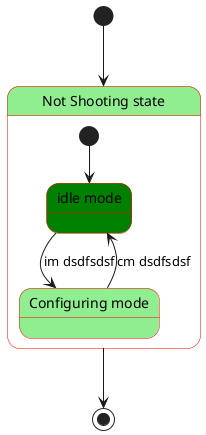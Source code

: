 @startuml

skinparam state{
    startColor red
    endColor yellow
    backgroundColor lightGreen
    backgroundColor<<kk>> Green

    borderColor red
}

[*] --> nss
nss --> [*]

state "Not Shooting state" as nss{
    [*] --> im
    im --> cm :im dsdfsdsf
    cm --> im :cm dsdfsdsf
    state "idle mode" as im <<kk>>
    state "Configuring mode" as cm
}

@enduml